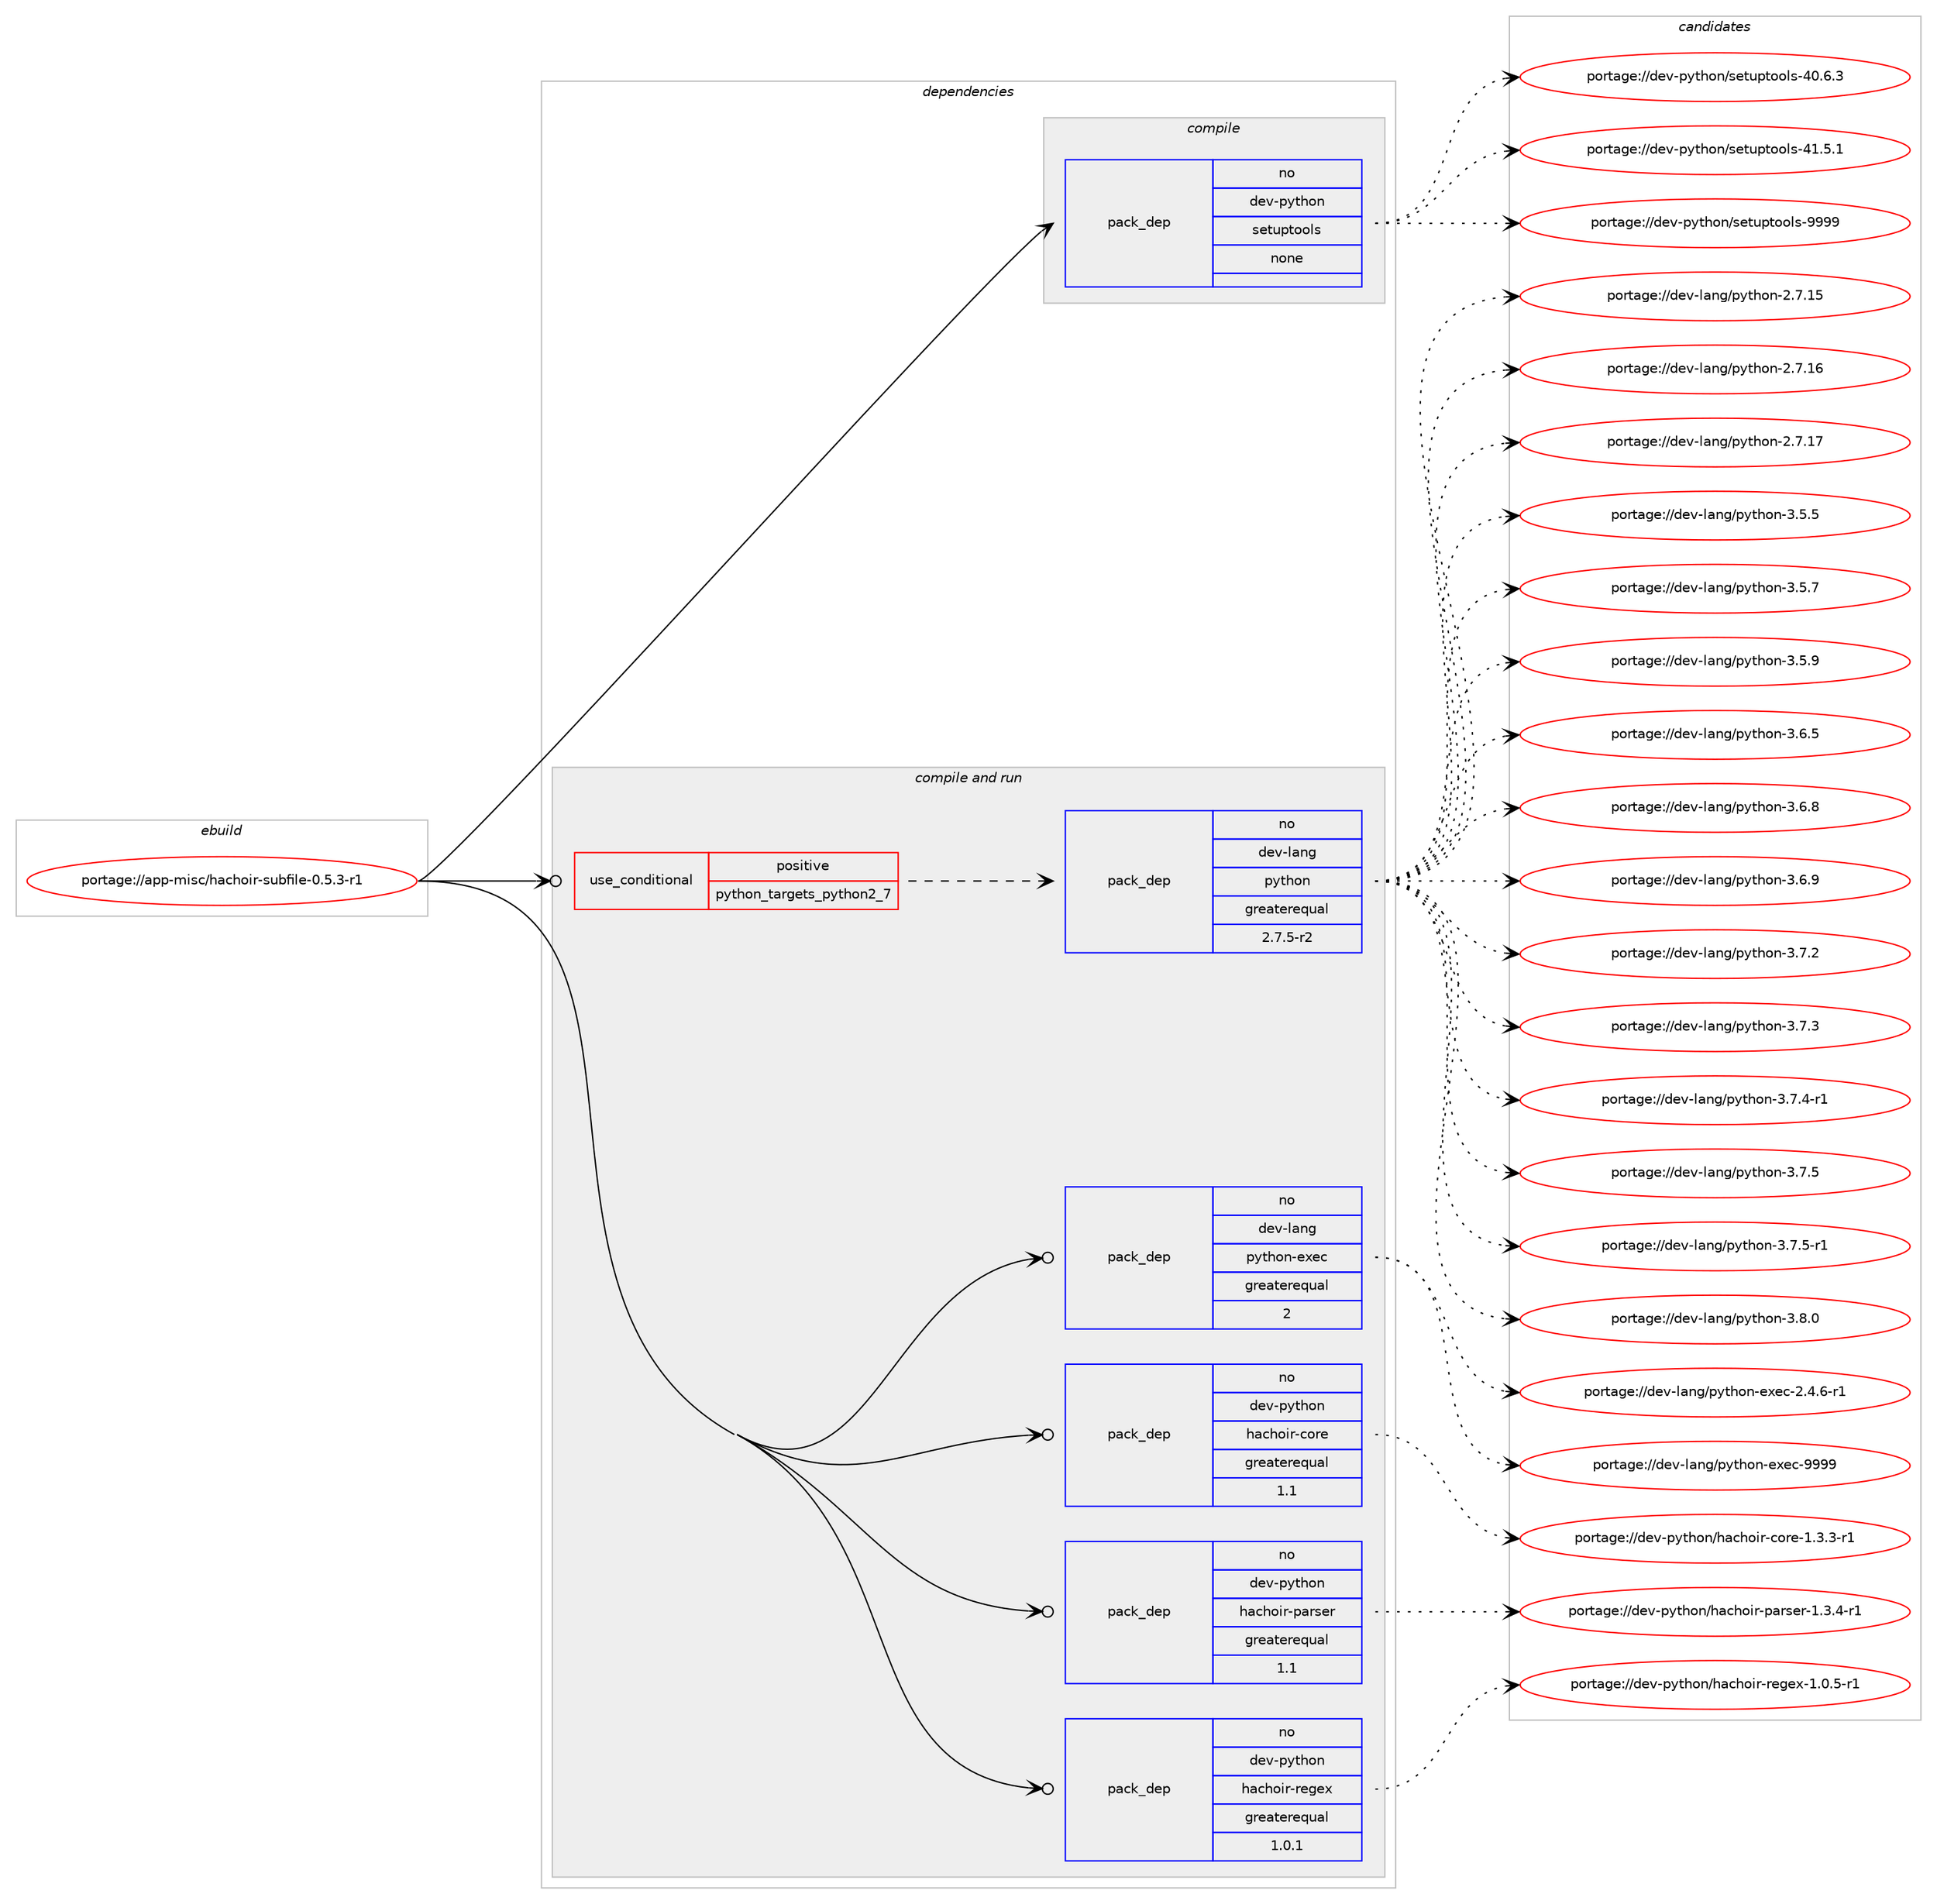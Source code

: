 digraph prolog {

# *************
# Graph options
# *************

newrank=true;
concentrate=true;
compound=true;
graph [rankdir=LR,fontname=Helvetica,fontsize=10,ranksep=1.5];#, ranksep=2.5, nodesep=0.2];
edge  [arrowhead=vee];
node  [fontname=Helvetica,fontsize=10];

# **********
# The ebuild
# **********

subgraph cluster_leftcol {
color=gray;
rank=same;
label=<<i>ebuild</i>>;
id [label="portage://app-misc/hachoir-subfile-0.5.3-r1", color=red, width=4, href="../app-misc/hachoir-subfile-0.5.3-r1.svg"];
}

# ****************
# The dependencies
# ****************

subgraph cluster_midcol {
color=gray;
label=<<i>dependencies</i>>;
subgraph cluster_compile {
fillcolor="#eeeeee";
style=filled;
label=<<i>compile</i>>;
subgraph pack25256 {
dependency34413 [label=<<TABLE BORDER="0" CELLBORDER="1" CELLSPACING="0" CELLPADDING="4" WIDTH="220"><TR><TD ROWSPAN="6" CELLPADDING="30">pack_dep</TD></TR><TR><TD WIDTH="110">no</TD></TR><TR><TD>dev-python</TD></TR><TR><TD>setuptools</TD></TR><TR><TD>none</TD></TR><TR><TD></TD></TR></TABLE>>, shape=none, color=blue];
}
id:e -> dependency34413:w [weight=20,style="solid",arrowhead="vee"];
}
subgraph cluster_compileandrun {
fillcolor="#eeeeee";
style=filled;
label=<<i>compile and run</i>>;
subgraph cond8602 {
dependency34414 [label=<<TABLE BORDER="0" CELLBORDER="1" CELLSPACING="0" CELLPADDING="4"><TR><TD ROWSPAN="3" CELLPADDING="10">use_conditional</TD></TR><TR><TD>positive</TD></TR><TR><TD>python_targets_python2_7</TD></TR></TABLE>>, shape=none, color=red];
subgraph pack25257 {
dependency34415 [label=<<TABLE BORDER="0" CELLBORDER="1" CELLSPACING="0" CELLPADDING="4" WIDTH="220"><TR><TD ROWSPAN="6" CELLPADDING="30">pack_dep</TD></TR><TR><TD WIDTH="110">no</TD></TR><TR><TD>dev-lang</TD></TR><TR><TD>python</TD></TR><TR><TD>greaterequal</TD></TR><TR><TD>2.7.5-r2</TD></TR></TABLE>>, shape=none, color=blue];
}
dependency34414:e -> dependency34415:w [weight=20,style="dashed",arrowhead="vee"];
}
id:e -> dependency34414:w [weight=20,style="solid",arrowhead="odotvee"];
subgraph pack25258 {
dependency34416 [label=<<TABLE BORDER="0" CELLBORDER="1" CELLSPACING="0" CELLPADDING="4" WIDTH="220"><TR><TD ROWSPAN="6" CELLPADDING="30">pack_dep</TD></TR><TR><TD WIDTH="110">no</TD></TR><TR><TD>dev-lang</TD></TR><TR><TD>python-exec</TD></TR><TR><TD>greaterequal</TD></TR><TR><TD>2</TD></TR></TABLE>>, shape=none, color=blue];
}
id:e -> dependency34416:w [weight=20,style="solid",arrowhead="odotvee"];
subgraph pack25259 {
dependency34417 [label=<<TABLE BORDER="0" CELLBORDER="1" CELLSPACING="0" CELLPADDING="4" WIDTH="220"><TR><TD ROWSPAN="6" CELLPADDING="30">pack_dep</TD></TR><TR><TD WIDTH="110">no</TD></TR><TR><TD>dev-python</TD></TR><TR><TD>hachoir-core</TD></TR><TR><TD>greaterequal</TD></TR><TR><TD>1.1</TD></TR></TABLE>>, shape=none, color=blue];
}
id:e -> dependency34417:w [weight=20,style="solid",arrowhead="odotvee"];
subgraph pack25260 {
dependency34418 [label=<<TABLE BORDER="0" CELLBORDER="1" CELLSPACING="0" CELLPADDING="4" WIDTH="220"><TR><TD ROWSPAN="6" CELLPADDING="30">pack_dep</TD></TR><TR><TD WIDTH="110">no</TD></TR><TR><TD>dev-python</TD></TR><TR><TD>hachoir-parser</TD></TR><TR><TD>greaterequal</TD></TR><TR><TD>1.1</TD></TR></TABLE>>, shape=none, color=blue];
}
id:e -> dependency34418:w [weight=20,style="solid",arrowhead="odotvee"];
subgraph pack25261 {
dependency34419 [label=<<TABLE BORDER="0" CELLBORDER="1" CELLSPACING="0" CELLPADDING="4" WIDTH="220"><TR><TD ROWSPAN="6" CELLPADDING="30">pack_dep</TD></TR><TR><TD WIDTH="110">no</TD></TR><TR><TD>dev-python</TD></TR><TR><TD>hachoir-regex</TD></TR><TR><TD>greaterequal</TD></TR><TR><TD>1.0.1</TD></TR></TABLE>>, shape=none, color=blue];
}
id:e -> dependency34419:w [weight=20,style="solid",arrowhead="odotvee"];
}
subgraph cluster_run {
fillcolor="#eeeeee";
style=filled;
label=<<i>run</i>>;
}
}

# **************
# The candidates
# **************

subgraph cluster_choices {
rank=same;
color=gray;
label=<<i>candidates</i>>;

subgraph choice25256 {
color=black;
nodesep=1;
choiceportage100101118451121211161041111104711510111611711211611111110811545524846544651 [label="portage://dev-python/setuptools-40.6.3", color=red, width=4,href="../dev-python/setuptools-40.6.3.svg"];
choiceportage100101118451121211161041111104711510111611711211611111110811545524946534649 [label="portage://dev-python/setuptools-41.5.1", color=red, width=4,href="../dev-python/setuptools-41.5.1.svg"];
choiceportage10010111845112121116104111110471151011161171121161111111081154557575757 [label="portage://dev-python/setuptools-9999", color=red, width=4,href="../dev-python/setuptools-9999.svg"];
dependency34413:e -> choiceportage100101118451121211161041111104711510111611711211611111110811545524846544651:w [style=dotted,weight="100"];
dependency34413:e -> choiceportage100101118451121211161041111104711510111611711211611111110811545524946534649:w [style=dotted,weight="100"];
dependency34413:e -> choiceportage10010111845112121116104111110471151011161171121161111111081154557575757:w [style=dotted,weight="100"];
}
subgraph choice25257 {
color=black;
nodesep=1;
choiceportage10010111845108971101034711212111610411111045504655464953 [label="portage://dev-lang/python-2.7.15", color=red, width=4,href="../dev-lang/python-2.7.15.svg"];
choiceportage10010111845108971101034711212111610411111045504655464954 [label="portage://dev-lang/python-2.7.16", color=red, width=4,href="../dev-lang/python-2.7.16.svg"];
choiceportage10010111845108971101034711212111610411111045504655464955 [label="portage://dev-lang/python-2.7.17", color=red, width=4,href="../dev-lang/python-2.7.17.svg"];
choiceportage100101118451089711010347112121116104111110455146534653 [label="portage://dev-lang/python-3.5.5", color=red, width=4,href="../dev-lang/python-3.5.5.svg"];
choiceportage100101118451089711010347112121116104111110455146534655 [label="portage://dev-lang/python-3.5.7", color=red, width=4,href="../dev-lang/python-3.5.7.svg"];
choiceportage100101118451089711010347112121116104111110455146534657 [label="portage://dev-lang/python-3.5.9", color=red, width=4,href="../dev-lang/python-3.5.9.svg"];
choiceportage100101118451089711010347112121116104111110455146544653 [label="portage://dev-lang/python-3.6.5", color=red, width=4,href="../dev-lang/python-3.6.5.svg"];
choiceportage100101118451089711010347112121116104111110455146544656 [label="portage://dev-lang/python-3.6.8", color=red, width=4,href="../dev-lang/python-3.6.8.svg"];
choiceportage100101118451089711010347112121116104111110455146544657 [label="portage://dev-lang/python-3.6.9", color=red, width=4,href="../dev-lang/python-3.6.9.svg"];
choiceportage100101118451089711010347112121116104111110455146554650 [label="portage://dev-lang/python-3.7.2", color=red, width=4,href="../dev-lang/python-3.7.2.svg"];
choiceportage100101118451089711010347112121116104111110455146554651 [label="portage://dev-lang/python-3.7.3", color=red, width=4,href="../dev-lang/python-3.7.3.svg"];
choiceportage1001011184510897110103471121211161041111104551465546524511449 [label="portage://dev-lang/python-3.7.4-r1", color=red, width=4,href="../dev-lang/python-3.7.4-r1.svg"];
choiceportage100101118451089711010347112121116104111110455146554653 [label="portage://dev-lang/python-3.7.5", color=red, width=4,href="../dev-lang/python-3.7.5.svg"];
choiceportage1001011184510897110103471121211161041111104551465546534511449 [label="portage://dev-lang/python-3.7.5-r1", color=red, width=4,href="../dev-lang/python-3.7.5-r1.svg"];
choiceportage100101118451089711010347112121116104111110455146564648 [label="portage://dev-lang/python-3.8.0", color=red, width=4,href="../dev-lang/python-3.8.0.svg"];
dependency34415:e -> choiceportage10010111845108971101034711212111610411111045504655464953:w [style=dotted,weight="100"];
dependency34415:e -> choiceportage10010111845108971101034711212111610411111045504655464954:w [style=dotted,weight="100"];
dependency34415:e -> choiceportage10010111845108971101034711212111610411111045504655464955:w [style=dotted,weight="100"];
dependency34415:e -> choiceportage100101118451089711010347112121116104111110455146534653:w [style=dotted,weight="100"];
dependency34415:e -> choiceportage100101118451089711010347112121116104111110455146534655:w [style=dotted,weight="100"];
dependency34415:e -> choiceportage100101118451089711010347112121116104111110455146534657:w [style=dotted,weight="100"];
dependency34415:e -> choiceportage100101118451089711010347112121116104111110455146544653:w [style=dotted,weight="100"];
dependency34415:e -> choiceportage100101118451089711010347112121116104111110455146544656:w [style=dotted,weight="100"];
dependency34415:e -> choiceportage100101118451089711010347112121116104111110455146544657:w [style=dotted,weight="100"];
dependency34415:e -> choiceportage100101118451089711010347112121116104111110455146554650:w [style=dotted,weight="100"];
dependency34415:e -> choiceportage100101118451089711010347112121116104111110455146554651:w [style=dotted,weight="100"];
dependency34415:e -> choiceportage1001011184510897110103471121211161041111104551465546524511449:w [style=dotted,weight="100"];
dependency34415:e -> choiceportage100101118451089711010347112121116104111110455146554653:w [style=dotted,weight="100"];
dependency34415:e -> choiceportage1001011184510897110103471121211161041111104551465546534511449:w [style=dotted,weight="100"];
dependency34415:e -> choiceportage100101118451089711010347112121116104111110455146564648:w [style=dotted,weight="100"];
}
subgraph choice25258 {
color=black;
nodesep=1;
choiceportage10010111845108971101034711212111610411111045101120101994550465246544511449 [label="portage://dev-lang/python-exec-2.4.6-r1", color=red, width=4,href="../dev-lang/python-exec-2.4.6-r1.svg"];
choiceportage10010111845108971101034711212111610411111045101120101994557575757 [label="portage://dev-lang/python-exec-9999", color=red, width=4,href="../dev-lang/python-exec-9999.svg"];
dependency34416:e -> choiceportage10010111845108971101034711212111610411111045101120101994550465246544511449:w [style=dotted,weight="100"];
dependency34416:e -> choiceportage10010111845108971101034711212111610411111045101120101994557575757:w [style=dotted,weight="100"];
}
subgraph choice25259 {
color=black;
nodesep=1;
choiceportage1001011184511212111610411111047104979910411110511445991111141014549465146514511449 [label="portage://dev-python/hachoir-core-1.3.3-r1", color=red, width=4,href="../dev-python/hachoir-core-1.3.3-r1.svg"];
dependency34417:e -> choiceportage1001011184511212111610411111047104979910411110511445991111141014549465146514511449:w [style=dotted,weight="100"];
}
subgraph choice25260 {
color=black;
nodesep=1;
choiceportage1001011184511212111610411111047104979910411110511445112971141151011144549465146524511449 [label="portage://dev-python/hachoir-parser-1.3.4-r1", color=red, width=4,href="../dev-python/hachoir-parser-1.3.4-r1.svg"];
dependency34418:e -> choiceportage1001011184511212111610411111047104979910411110511445112971141151011144549465146524511449:w [style=dotted,weight="100"];
}
subgraph choice25261 {
color=black;
nodesep=1;
choiceportage10010111845112121116104111110471049799104111105114451141011031011204549464846534511449 [label="portage://dev-python/hachoir-regex-1.0.5-r1", color=red, width=4,href="../dev-python/hachoir-regex-1.0.5-r1.svg"];
dependency34419:e -> choiceportage10010111845112121116104111110471049799104111105114451141011031011204549464846534511449:w [style=dotted,weight="100"];
}
}

}
